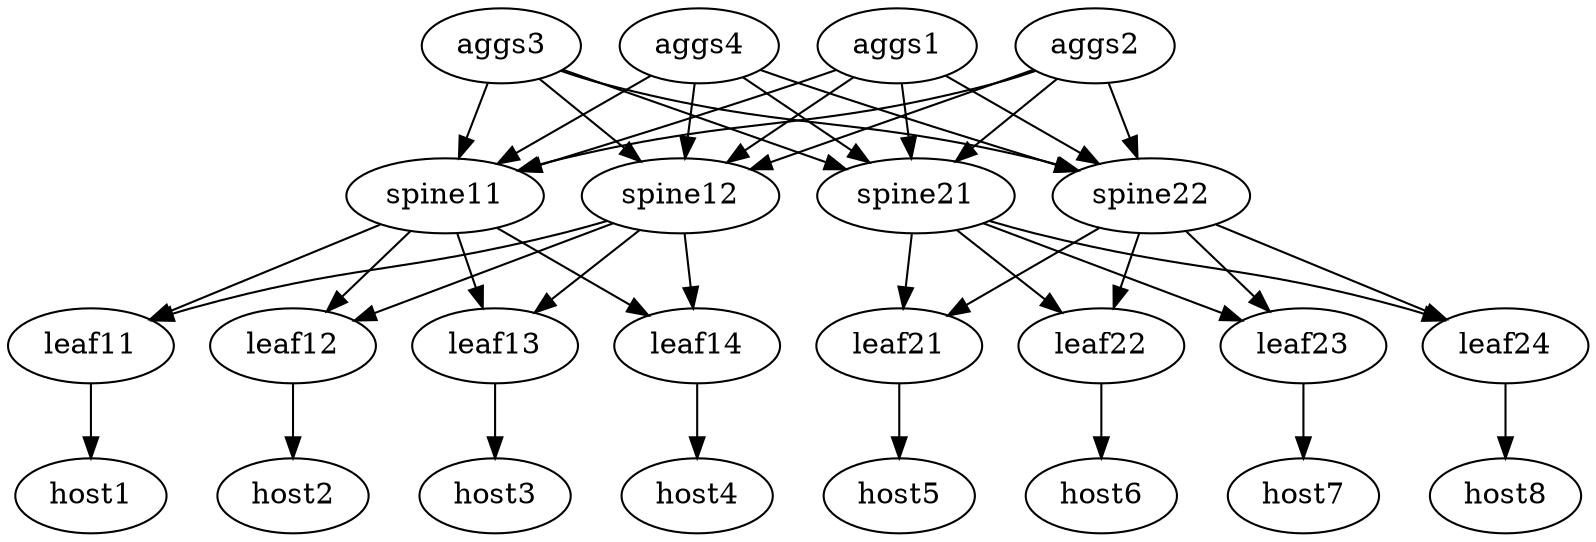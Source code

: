 // Data Centre
digraph {
	aggs1 [dev_type="microsoft-sonic"]
	aggs2 [dev_type="microsoft-sonic"]
	aggs3 [dev_type="microsoft-sonic"]
	aggs4 [dev_type="microsoft-sonic"]
	spine11 [dev_type="microsoft-sonic" pod=A]
	spine12 [dev_type="microsoft-sonic" pod=A]
	spine21 [dev_type="microsoft-sonic" pod=B]
	spine22 [dev_type="microsoft-sonic" pod=B]
	leaf11 [dev_type="microsoft-sonic" pod=A]
	leaf12 [dev_type="microsoft-sonic" pod=A]
	leaf13 [dev_type="microsoft-sonic" pod=A]
	leaf14 [dev_type="microsoft-sonic" pod=A]
	leaf21 [dev_type="microsoft-sonic" pod=B]
	leaf22 [dev_type="microsoft-sonic" pod=B]
	leaf23 [dev_type="microsoft-sonic" pod=B]
	leaf24 [dev_type="microsoft-sonic" pod=B]
	host1 [dev_type=ubuntu pod=A]
	host2 [dev_type=ubuntu pod=A]
	host3 [dev_type=ubuntu pod=A]
	host4 [dev_type=ubuntu pod=A]
	host5 [dev_type=ubuntu pod=A]
	host6 [dev_type=ubuntu pod=B]
	host7 [dev_type=ubuntu pod=B]
	host8 [dev_type=ubuntu pod=B]
	leaf11 -> host1 [type=link_customer]
	leaf12 -> host2 [type=link_customer]
	leaf13 -> host3 [type=link_customer]
	leaf14 -> host4 [type=link_customer]
	leaf21 -> host5 [type=link_customer]
	leaf22 -> host6 [type=link_customer]
	leaf23 -> host7 [type=link_customer]
	leaf24 -> host8 [type=link_customer]
	spine11 -> leaf11 [type=link_dc]
	spine11 -> leaf12 [type=link_dc]
	spine11 -> leaf13 [type=link_dc]
	spine11 -> leaf14 [type=link_dc]
	spine12 -> leaf11 [type=link_dc]
	spine12 -> leaf12 [type=link_dc]
	spine12 -> leaf13 [type=link_dc]
	spine12 -> leaf14 [type=link_dc]
	spine21 -> leaf21 [type=link_dc]
	spine21 -> leaf22 [type=link_dc]
	spine21 -> leaf23 [type=link_dc]
	spine21 -> leaf24 [type=link_dc]
	spine22 -> leaf21 [type=link_dc]
	spine22 -> leaf22 [type=link_dc]
	spine22 -> leaf23 [type=link_dc]
	spine22 -> leaf24 [type=link_dc]
	aggs1 -> spine11 [type=link_dc]
	aggs1 -> spine12 [type=link_dc]
	aggs1 -> spine21 [type=link_dc]
	aggs1 -> spine22 [type=link_dc]
	aggs2 -> spine11 [type=link_dc]
	aggs2 -> spine12 [type=link_dc]
	aggs2 -> spine21 [type=link_dc]
	aggs2 -> spine22 [type=link_dc]
	aggs3 -> spine11 [type=link_dc]
	aggs3 -> spine12 [type=link_dc]
	aggs3 -> spine21 [type=link_dc]
	aggs3 -> spine22 [type=link_dc]
	aggs4 -> spine11 [type=link_dc]
	aggs4 -> spine12 [type=link_dc]
	aggs4 -> spine21 [type=link_dc]
	aggs4 -> spine22 [type=link_dc]
}

